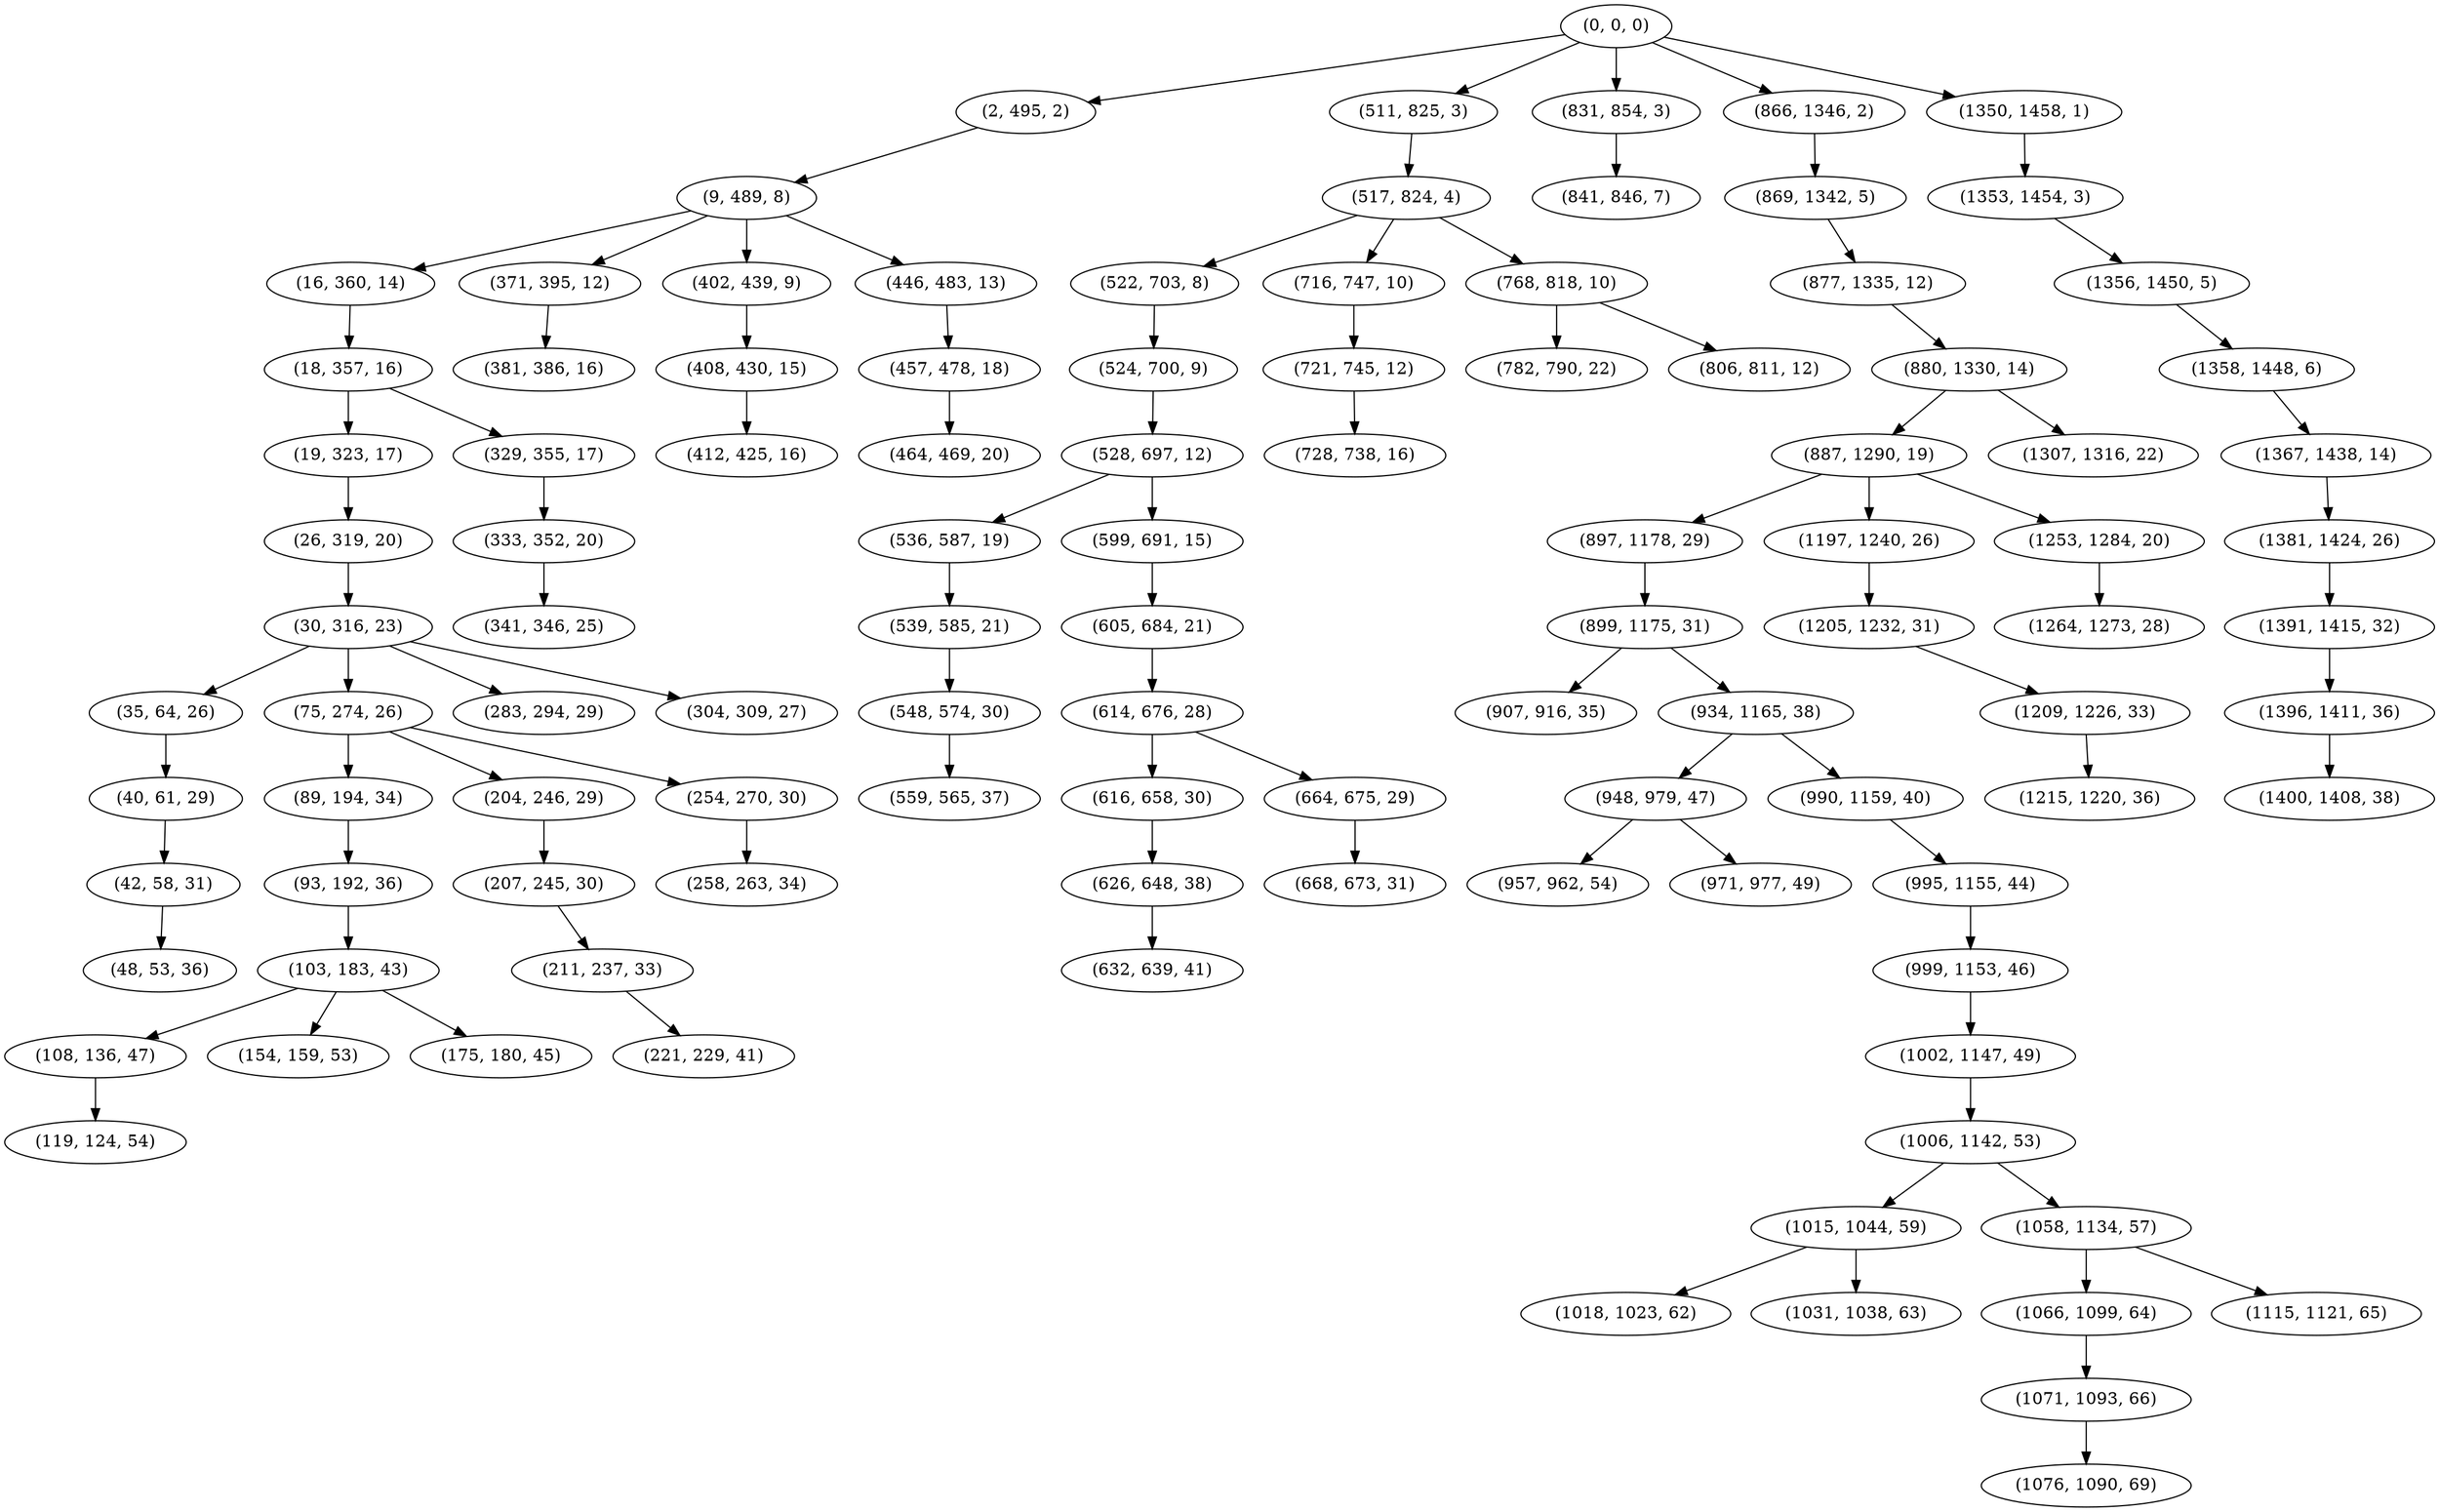 digraph tree {
    "(0, 0, 0)";
    "(2, 495, 2)";
    "(9, 489, 8)";
    "(16, 360, 14)";
    "(18, 357, 16)";
    "(19, 323, 17)";
    "(26, 319, 20)";
    "(30, 316, 23)";
    "(35, 64, 26)";
    "(40, 61, 29)";
    "(42, 58, 31)";
    "(48, 53, 36)";
    "(75, 274, 26)";
    "(89, 194, 34)";
    "(93, 192, 36)";
    "(103, 183, 43)";
    "(108, 136, 47)";
    "(119, 124, 54)";
    "(154, 159, 53)";
    "(175, 180, 45)";
    "(204, 246, 29)";
    "(207, 245, 30)";
    "(211, 237, 33)";
    "(221, 229, 41)";
    "(254, 270, 30)";
    "(258, 263, 34)";
    "(283, 294, 29)";
    "(304, 309, 27)";
    "(329, 355, 17)";
    "(333, 352, 20)";
    "(341, 346, 25)";
    "(371, 395, 12)";
    "(381, 386, 16)";
    "(402, 439, 9)";
    "(408, 430, 15)";
    "(412, 425, 16)";
    "(446, 483, 13)";
    "(457, 478, 18)";
    "(464, 469, 20)";
    "(511, 825, 3)";
    "(517, 824, 4)";
    "(522, 703, 8)";
    "(524, 700, 9)";
    "(528, 697, 12)";
    "(536, 587, 19)";
    "(539, 585, 21)";
    "(548, 574, 30)";
    "(559, 565, 37)";
    "(599, 691, 15)";
    "(605, 684, 21)";
    "(614, 676, 28)";
    "(616, 658, 30)";
    "(626, 648, 38)";
    "(632, 639, 41)";
    "(664, 675, 29)";
    "(668, 673, 31)";
    "(716, 747, 10)";
    "(721, 745, 12)";
    "(728, 738, 16)";
    "(768, 818, 10)";
    "(782, 790, 22)";
    "(806, 811, 12)";
    "(831, 854, 3)";
    "(841, 846, 7)";
    "(866, 1346, 2)";
    "(869, 1342, 5)";
    "(877, 1335, 12)";
    "(880, 1330, 14)";
    "(887, 1290, 19)";
    "(897, 1178, 29)";
    "(899, 1175, 31)";
    "(907, 916, 35)";
    "(934, 1165, 38)";
    "(948, 979, 47)";
    "(957, 962, 54)";
    "(971, 977, 49)";
    "(990, 1159, 40)";
    "(995, 1155, 44)";
    "(999, 1153, 46)";
    "(1002, 1147, 49)";
    "(1006, 1142, 53)";
    "(1015, 1044, 59)";
    "(1018, 1023, 62)";
    "(1031, 1038, 63)";
    "(1058, 1134, 57)";
    "(1066, 1099, 64)";
    "(1071, 1093, 66)";
    "(1076, 1090, 69)";
    "(1115, 1121, 65)";
    "(1197, 1240, 26)";
    "(1205, 1232, 31)";
    "(1209, 1226, 33)";
    "(1215, 1220, 36)";
    "(1253, 1284, 20)";
    "(1264, 1273, 28)";
    "(1307, 1316, 22)";
    "(1350, 1458, 1)";
    "(1353, 1454, 3)";
    "(1356, 1450, 5)";
    "(1358, 1448, 6)";
    "(1367, 1438, 14)";
    "(1381, 1424, 26)";
    "(1391, 1415, 32)";
    "(1396, 1411, 36)";
    "(1400, 1408, 38)";
    "(0, 0, 0)" -> "(2, 495, 2)";
    "(0, 0, 0)" -> "(511, 825, 3)";
    "(0, 0, 0)" -> "(831, 854, 3)";
    "(0, 0, 0)" -> "(866, 1346, 2)";
    "(0, 0, 0)" -> "(1350, 1458, 1)";
    "(2, 495, 2)" -> "(9, 489, 8)";
    "(9, 489, 8)" -> "(16, 360, 14)";
    "(9, 489, 8)" -> "(371, 395, 12)";
    "(9, 489, 8)" -> "(402, 439, 9)";
    "(9, 489, 8)" -> "(446, 483, 13)";
    "(16, 360, 14)" -> "(18, 357, 16)";
    "(18, 357, 16)" -> "(19, 323, 17)";
    "(18, 357, 16)" -> "(329, 355, 17)";
    "(19, 323, 17)" -> "(26, 319, 20)";
    "(26, 319, 20)" -> "(30, 316, 23)";
    "(30, 316, 23)" -> "(35, 64, 26)";
    "(30, 316, 23)" -> "(75, 274, 26)";
    "(30, 316, 23)" -> "(283, 294, 29)";
    "(30, 316, 23)" -> "(304, 309, 27)";
    "(35, 64, 26)" -> "(40, 61, 29)";
    "(40, 61, 29)" -> "(42, 58, 31)";
    "(42, 58, 31)" -> "(48, 53, 36)";
    "(75, 274, 26)" -> "(89, 194, 34)";
    "(75, 274, 26)" -> "(204, 246, 29)";
    "(75, 274, 26)" -> "(254, 270, 30)";
    "(89, 194, 34)" -> "(93, 192, 36)";
    "(93, 192, 36)" -> "(103, 183, 43)";
    "(103, 183, 43)" -> "(108, 136, 47)";
    "(103, 183, 43)" -> "(154, 159, 53)";
    "(103, 183, 43)" -> "(175, 180, 45)";
    "(108, 136, 47)" -> "(119, 124, 54)";
    "(204, 246, 29)" -> "(207, 245, 30)";
    "(207, 245, 30)" -> "(211, 237, 33)";
    "(211, 237, 33)" -> "(221, 229, 41)";
    "(254, 270, 30)" -> "(258, 263, 34)";
    "(329, 355, 17)" -> "(333, 352, 20)";
    "(333, 352, 20)" -> "(341, 346, 25)";
    "(371, 395, 12)" -> "(381, 386, 16)";
    "(402, 439, 9)" -> "(408, 430, 15)";
    "(408, 430, 15)" -> "(412, 425, 16)";
    "(446, 483, 13)" -> "(457, 478, 18)";
    "(457, 478, 18)" -> "(464, 469, 20)";
    "(511, 825, 3)" -> "(517, 824, 4)";
    "(517, 824, 4)" -> "(522, 703, 8)";
    "(517, 824, 4)" -> "(716, 747, 10)";
    "(517, 824, 4)" -> "(768, 818, 10)";
    "(522, 703, 8)" -> "(524, 700, 9)";
    "(524, 700, 9)" -> "(528, 697, 12)";
    "(528, 697, 12)" -> "(536, 587, 19)";
    "(528, 697, 12)" -> "(599, 691, 15)";
    "(536, 587, 19)" -> "(539, 585, 21)";
    "(539, 585, 21)" -> "(548, 574, 30)";
    "(548, 574, 30)" -> "(559, 565, 37)";
    "(599, 691, 15)" -> "(605, 684, 21)";
    "(605, 684, 21)" -> "(614, 676, 28)";
    "(614, 676, 28)" -> "(616, 658, 30)";
    "(614, 676, 28)" -> "(664, 675, 29)";
    "(616, 658, 30)" -> "(626, 648, 38)";
    "(626, 648, 38)" -> "(632, 639, 41)";
    "(664, 675, 29)" -> "(668, 673, 31)";
    "(716, 747, 10)" -> "(721, 745, 12)";
    "(721, 745, 12)" -> "(728, 738, 16)";
    "(768, 818, 10)" -> "(782, 790, 22)";
    "(768, 818, 10)" -> "(806, 811, 12)";
    "(831, 854, 3)" -> "(841, 846, 7)";
    "(866, 1346, 2)" -> "(869, 1342, 5)";
    "(869, 1342, 5)" -> "(877, 1335, 12)";
    "(877, 1335, 12)" -> "(880, 1330, 14)";
    "(880, 1330, 14)" -> "(887, 1290, 19)";
    "(880, 1330, 14)" -> "(1307, 1316, 22)";
    "(887, 1290, 19)" -> "(897, 1178, 29)";
    "(887, 1290, 19)" -> "(1197, 1240, 26)";
    "(887, 1290, 19)" -> "(1253, 1284, 20)";
    "(897, 1178, 29)" -> "(899, 1175, 31)";
    "(899, 1175, 31)" -> "(907, 916, 35)";
    "(899, 1175, 31)" -> "(934, 1165, 38)";
    "(934, 1165, 38)" -> "(948, 979, 47)";
    "(934, 1165, 38)" -> "(990, 1159, 40)";
    "(948, 979, 47)" -> "(957, 962, 54)";
    "(948, 979, 47)" -> "(971, 977, 49)";
    "(990, 1159, 40)" -> "(995, 1155, 44)";
    "(995, 1155, 44)" -> "(999, 1153, 46)";
    "(999, 1153, 46)" -> "(1002, 1147, 49)";
    "(1002, 1147, 49)" -> "(1006, 1142, 53)";
    "(1006, 1142, 53)" -> "(1015, 1044, 59)";
    "(1006, 1142, 53)" -> "(1058, 1134, 57)";
    "(1015, 1044, 59)" -> "(1018, 1023, 62)";
    "(1015, 1044, 59)" -> "(1031, 1038, 63)";
    "(1058, 1134, 57)" -> "(1066, 1099, 64)";
    "(1058, 1134, 57)" -> "(1115, 1121, 65)";
    "(1066, 1099, 64)" -> "(1071, 1093, 66)";
    "(1071, 1093, 66)" -> "(1076, 1090, 69)";
    "(1197, 1240, 26)" -> "(1205, 1232, 31)";
    "(1205, 1232, 31)" -> "(1209, 1226, 33)";
    "(1209, 1226, 33)" -> "(1215, 1220, 36)";
    "(1253, 1284, 20)" -> "(1264, 1273, 28)";
    "(1350, 1458, 1)" -> "(1353, 1454, 3)";
    "(1353, 1454, 3)" -> "(1356, 1450, 5)";
    "(1356, 1450, 5)" -> "(1358, 1448, 6)";
    "(1358, 1448, 6)" -> "(1367, 1438, 14)";
    "(1367, 1438, 14)" -> "(1381, 1424, 26)";
    "(1381, 1424, 26)" -> "(1391, 1415, 32)";
    "(1391, 1415, 32)" -> "(1396, 1411, 36)";
    "(1396, 1411, 36)" -> "(1400, 1408, 38)";
}

